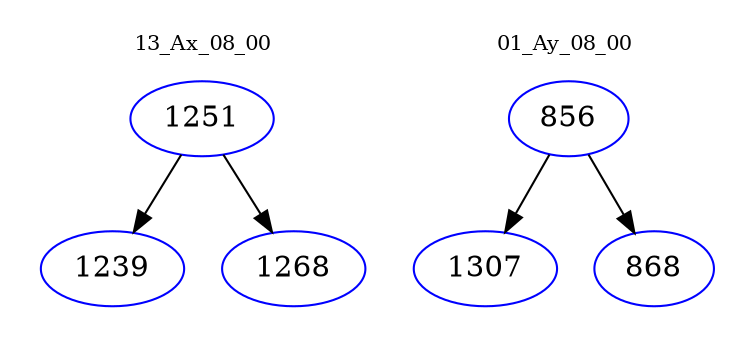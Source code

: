 digraph{
subgraph cluster_0 {
color = white
label = "13_Ax_08_00";
fontsize=10;
T0_1251 [label="1251", color="blue"]
T0_1251 -> T0_1239 [color="black"]
T0_1239 [label="1239", color="blue"]
T0_1251 -> T0_1268 [color="black"]
T0_1268 [label="1268", color="blue"]
}
subgraph cluster_1 {
color = white
label = "01_Ay_08_00";
fontsize=10;
T1_856 [label="856", color="blue"]
T1_856 -> T1_1307 [color="black"]
T1_1307 [label="1307", color="blue"]
T1_856 -> T1_868 [color="black"]
T1_868 [label="868", color="blue"]
}
}
